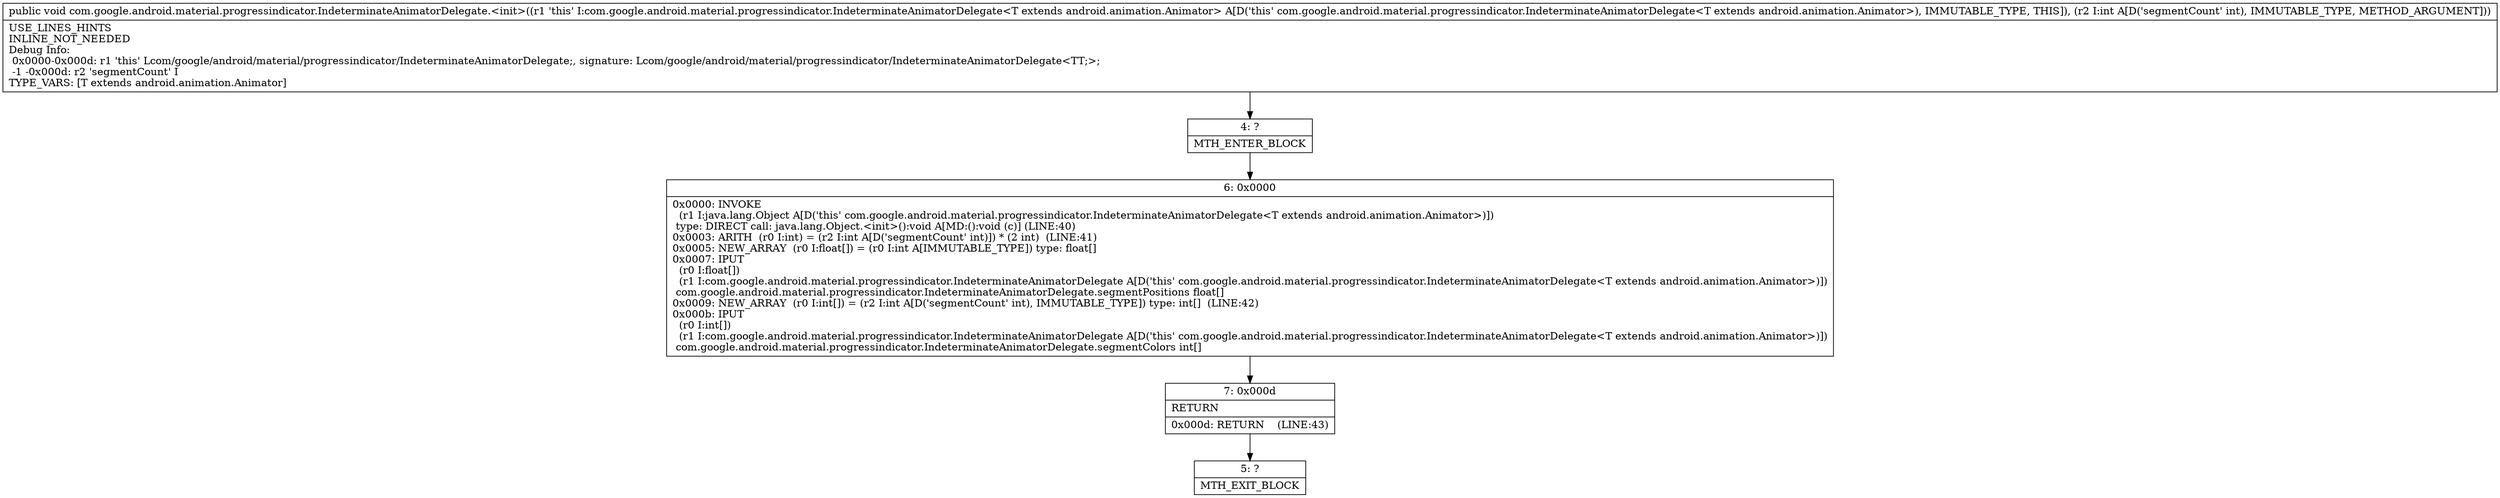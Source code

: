 digraph "CFG forcom.google.android.material.progressindicator.IndeterminateAnimatorDelegate.\<init\>(I)V" {
Node_4 [shape=record,label="{4\:\ ?|MTH_ENTER_BLOCK\l}"];
Node_6 [shape=record,label="{6\:\ 0x0000|0x0000: INVOKE  \l  (r1 I:java.lang.Object A[D('this' com.google.android.material.progressindicator.IndeterminateAnimatorDelegate\<T extends android.animation.Animator\>)])\l type: DIRECT call: java.lang.Object.\<init\>():void A[MD:():void (c)] (LINE:40)\l0x0003: ARITH  (r0 I:int) = (r2 I:int A[D('segmentCount' int)]) * (2 int)  (LINE:41)\l0x0005: NEW_ARRAY  (r0 I:float[]) = (r0 I:int A[IMMUTABLE_TYPE]) type: float[] \l0x0007: IPUT  \l  (r0 I:float[])\l  (r1 I:com.google.android.material.progressindicator.IndeterminateAnimatorDelegate A[D('this' com.google.android.material.progressindicator.IndeterminateAnimatorDelegate\<T extends android.animation.Animator\>)])\l com.google.android.material.progressindicator.IndeterminateAnimatorDelegate.segmentPositions float[] \l0x0009: NEW_ARRAY  (r0 I:int[]) = (r2 I:int A[D('segmentCount' int), IMMUTABLE_TYPE]) type: int[]  (LINE:42)\l0x000b: IPUT  \l  (r0 I:int[])\l  (r1 I:com.google.android.material.progressindicator.IndeterminateAnimatorDelegate A[D('this' com.google.android.material.progressindicator.IndeterminateAnimatorDelegate\<T extends android.animation.Animator\>)])\l com.google.android.material.progressindicator.IndeterminateAnimatorDelegate.segmentColors int[] \l}"];
Node_7 [shape=record,label="{7\:\ 0x000d|RETURN\l|0x000d: RETURN    (LINE:43)\l}"];
Node_5 [shape=record,label="{5\:\ ?|MTH_EXIT_BLOCK\l}"];
MethodNode[shape=record,label="{public void com.google.android.material.progressindicator.IndeterminateAnimatorDelegate.\<init\>((r1 'this' I:com.google.android.material.progressindicator.IndeterminateAnimatorDelegate\<T extends android.animation.Animator\> A[D('this' com.google.android.material.progressindicator.IndeterminateAnimatorDelegate\<T extends android.animation.Animator\>), IMMUTABLE_TYPE, THIS]), (r2 I:int A[D('segmentCount' int), IMMUTABLE_TYPE, METHOD_ARGUMENT]))  | USE_LINES_HINTS\lINLINE_NOT_NEEDED\lDebug Info:\l  0x0000\-0x000d: r1 'this' Lcom\/google\/android\/material\/progressindicator\/IndeterminateAnimatorDelegate;, signature: Lcom\/google\/android\/material\/progressindicator\/IndeterminateAnimatorDelegate\<TT;\>;\l  \-1 \-0x000d: r2 'segmentCount' I\lTYPE_VARS: [T extends android.animation.Animator]\l}"];
MethodNode -> Node_4;Node_4 -> Node_6;
Node_6 -> Node_7;
Node_7 -> Node_5;
}

